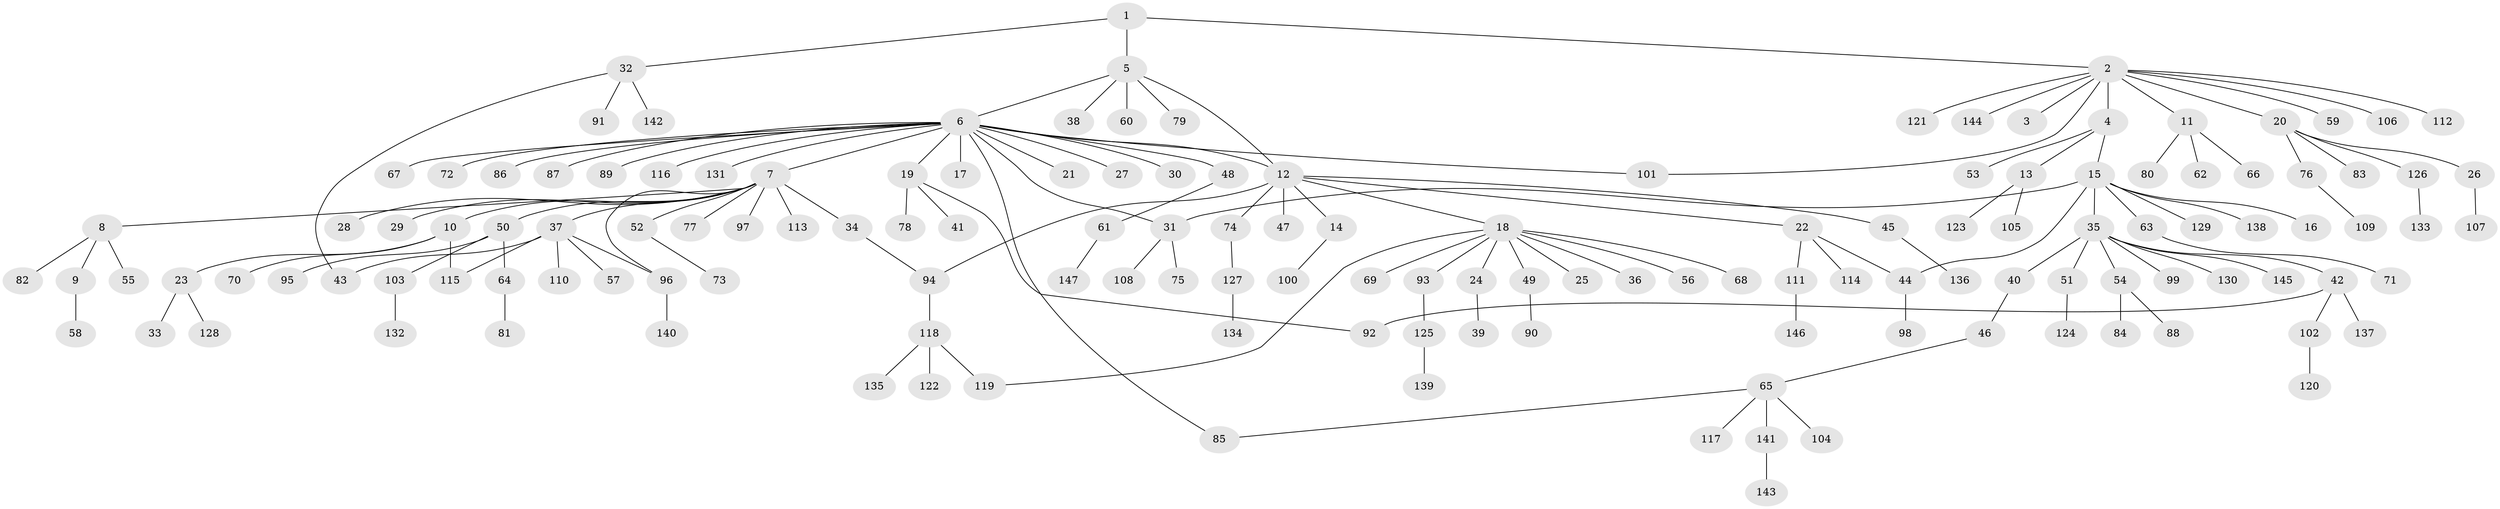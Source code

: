 // coarse degree distribution, {10: 0.0196078431372549, 1: 0.7254901960784313, 25: 0.00980392156862745, 2: 0.16666666666666666, 4: 0.029411764705882353, 5: 0.0196078431372549, 9: 0.00980392156862745, 14: 0.00980392156862745, 12: 0.00980392156862745}
// Generated by graph-tools (version 1.1) at 2025/51/03/04/25 21:51:43]
// undirected, 147 vertices, 157 edges
graph export_dot {
graph [start="1"]
  node [color=gray90,style=filled];
  1;
  2;
  3;
  4;
  5;
  6;
  7;
  8;
  9;
  10;
  11;
  12;
  13;
  14;
  15;
  16;
  17;
  18;
  19;
  20;
  21;
  22;
  23;
  24;
  25;
  26;
  27;
  28;
  29;
  30;
  31;
  32;
  33;
  34;
  35;
  36;
  37;
  38;
  39;
  40;
  41;
  42;
  43;
  44;
  45;
  46;
  47;
  48;
  49;
  50;
  51;
  52;
  53;
  54;
  55;
  56;
  57;
  58;
  59;
  60;
  61;
  62;
  63;
  64;
  65;
  66;
  67;
  68;
  69;
  70;
  71;
  72;
  73;
  74;
  75;
  76;
  77;
  78;
  79;
  80;
  81;
  82;
  83;
  84;
  85;
  86;
  87;
  88;
  89;
  90;
  91;
  92;
  93;
  94;
  95;
  96;
  97;
  98;
  99;
  100;
  101;
  102;
  103;
  104;
  105;
  106;
  107;
  108;
  109;
  110;
  111;
  112;
  113;
  114;
  115;
  116;
  117;
  118;
  119;
  120;
  121;
  122;
  123;
  124;
  125;
  126;
  127;
  128;
  129;
  130;
  131;
  132;
  133;
  134;
  135;
  136;
  137;
  138;
  139;
  140;
  141;
  142;
  143;
  144;
  145;
  146;
  147;
  1 -- 2;
  1 -- 5;
  1 -- 32;
  2 -- 3;
  2 -- 4;
  2 -- 11;
  2 -- 20;
  2 -- 59;
  2 -- 101;
  2 -- 106;
  2 -- 112;
  2 -- 121;
  2 -- 144;
  4 -- 13;
  4 -- 15;
  4 -- 53;
  5 -- 6;
  5 -- 12;
  5 -- 38;
  5 -- 60;
  5 -- 79;
  6 -- 7;
  6 -- 12;
  6 -- 17;
  6 -- 19;
  6 -- 21;
  6 -- 27;
  6 -- 30;
  6 -- 31;
  6 -- 48;
  6 -- 67;
  6 -- 72;
  6 -- 85;
  6 -- 86;
  6 -- 87;
  6 -- 89;
  6 -- 101;
  6 -- 116;
  6 -- 131;
  7 -- 8;
  7 -- 10;
  7 -- 28;
  7 -- 29;
  7 -- 34;
  7 -- 37;
  7 -- 50;
  7 -- 52;
  7 -- 77;
  7 -- 96;
  7 -- 97;
  7 -- 113;
  8 -- 9;
  8 -- 55;
  8 -- 82;
  9 -- 58;
  10 -- 23;
  10 -- 70;
  10 -- 115;
  11 -- 62;
  11 -- 66;
  11 -- 80;
  12 -- 14;
  12 -- 18;
  12 -- 22;
  12 -- 45;
  12 -- 47;
  12 -- 74;
  12 -- 94;
  13 -- 105;
  13 -- 123;
  14 -- 100;
  15 -- 16;
  15 -- 31;
  15 -- 35;
  15 -- 44;
  15 -- 63;
  15 -- 129;
  15 -- 138;
  18 -- 24;
  18 -- 25;
  18 -- 36;
  18 -- 49;
  18 -- 56;
  18 -- 68;
  18 -- 69;
  18 -- 93;
  18 -- 119;
  19 -- 41;
  19 -- 78;
  19 -- 92;
  20 -- 26;
  20 -- 76;
  20 -- 83;
  20 -- 126;
  22 -- 44;
  22 -- 111;
  22 -- 114;
  23 -- 33;
  23 -- 128;
  24 -- 39;
  26 -- 107;
  31 -- 75;
  31 -- 108;
  32 -- 43;
  32 -- 91;
  32 -- 142;
  34 -- 94;
  35 -- 40;
  35 -- 42;
  35 -- 51;
  35 -- 54;
  35 -- 99;
  35 -- 130;
  35 -- 145;
  37 -- 43;
  37 -- 57;
  37 -- 96;
  37 -- 110;
  37 -- 115;
  40 -- 46;
  42 -- 92;
  42 -- 102;
  42 -- 137;
  44 -- 98;
  45 -- 136;
  46 -- 65;
  48 -- 61;
  49 -- 90;
  50 -- 64;
  50 -- 95;
  50 -- 103;
  51 -- 124;
  52 -- 73;
  54 -- 84;
  54 -- 88;
  61 -- 147;
  63 -- 71;
  64 -- 81;
  65 -- 85;
  65 -- 104;
  65 -- 117;
  65 -- 141;
  74 -- 127;
  76 -- 109;
  93 -- 125;
  94 -- 118;
  96 -- 140;
  102 -- 120;
  103 -- 132;
  111 -- 146;
  118 -- 119;
  118 -- 122;
  118 -- 135;
  125 -- 139;
  126 -- 133;
  127 -- 134;
  141 -- 143;
}
